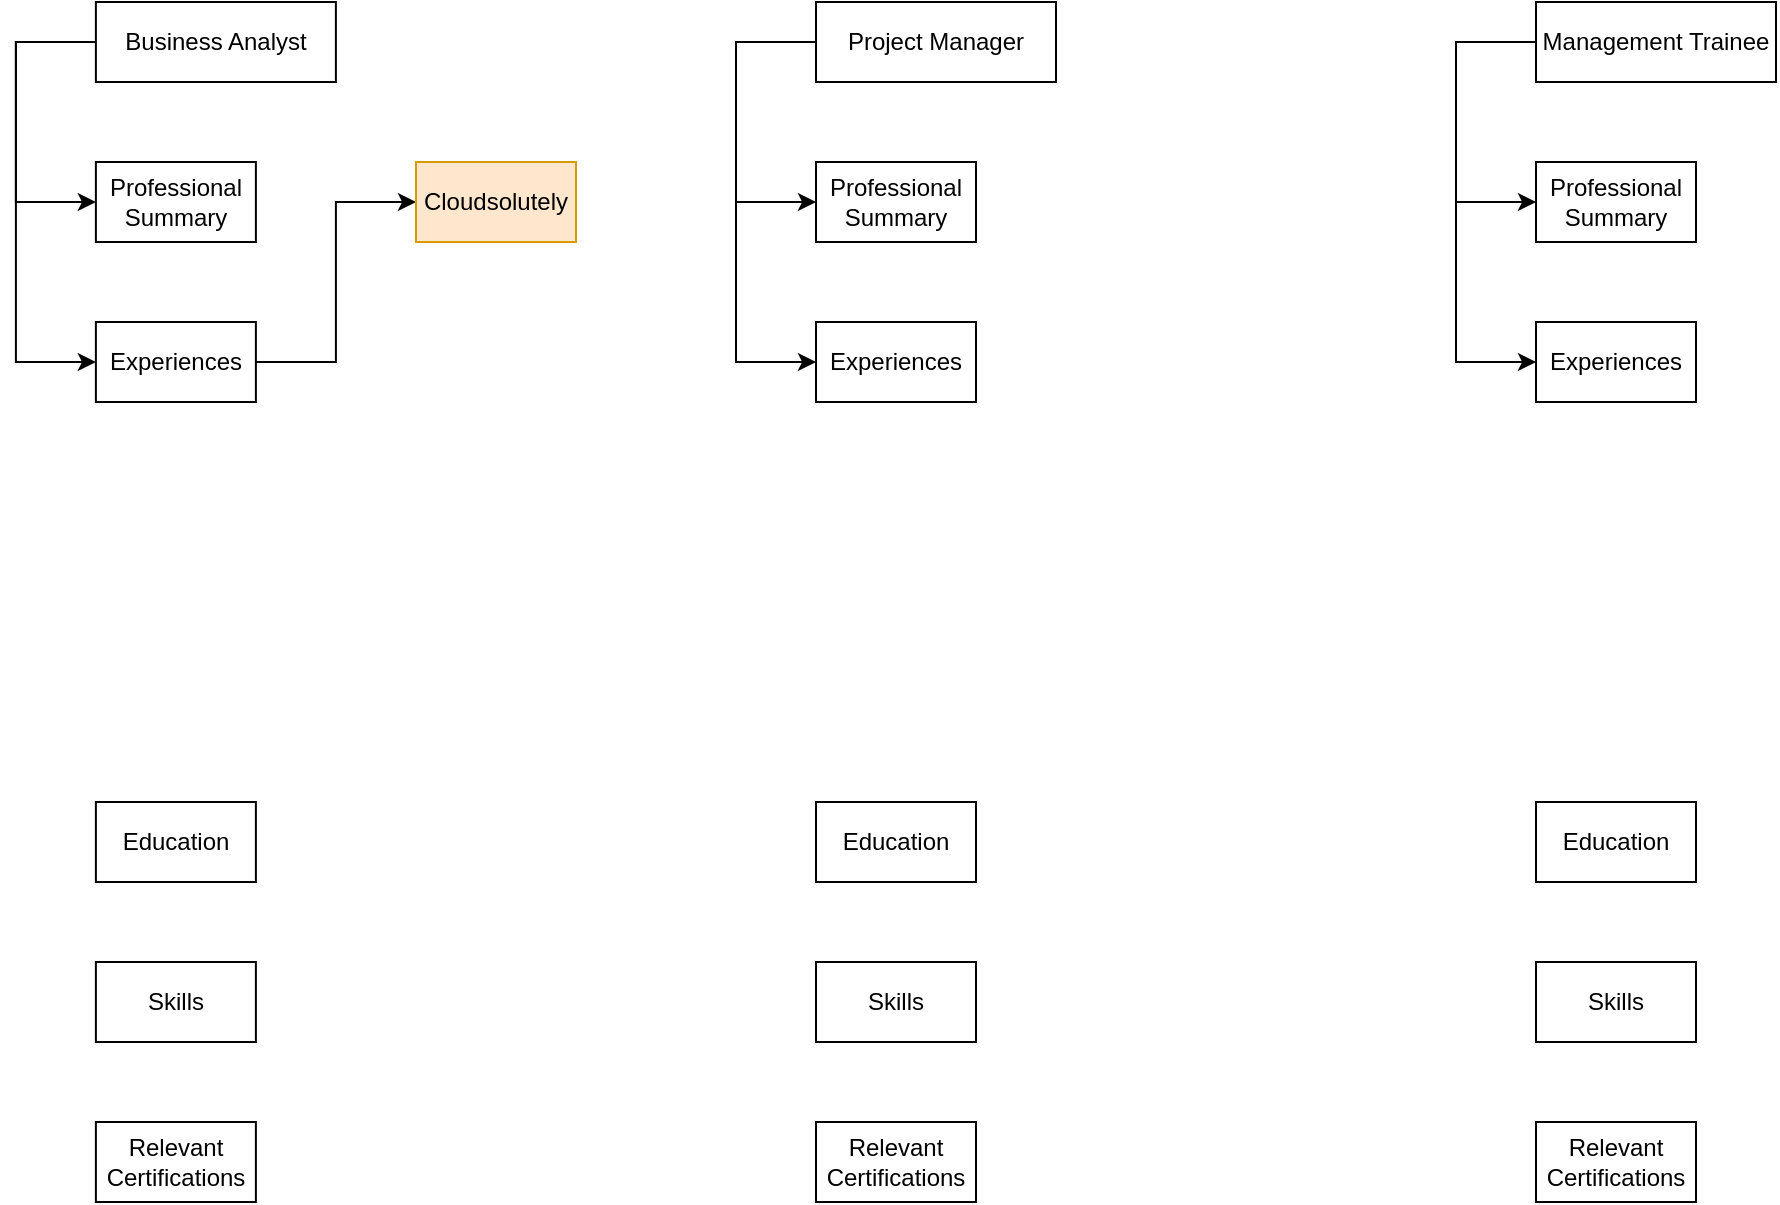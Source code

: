 <mxfile version="21.7.5" type="github">
  <diagram name="Page-1" id="_xVrftXHtBA14w__Zcmd">
    <mxGraphModel dx="880" dy="438" grid="1" gridSize="10" guides="1" tooltips="1" connect="1" arrows="1" fold="1" page="1" pageScale="1" pageWidth="1169" pageHeight="827" math="0" shadow="0">
      <root>
        <mxCell id="0" />
        <mxCell id="1" parent="0" />
        <mxCell id="lTfHK-Skdd9jw6mh1iIN-23" style="edgeStyle=orthogonalEdgeStyle;rounded=0;orthogonalLoop=1;jettySize=auto;html=1;entryX=0;entryY=0.5;entryDx=0;entryDy=0;" parent="1" source="YMPUX0MZRdsUtQvLtQR8-1" target="lTfHK-Skdd9jw6mh1iIN-3" edge="1">
          <mxGeometry relative="1" as="geometry">
            <Array as="points">
              <mxPoint x="79.94" y="60" />
              <mxPoint x="79.94" y="140" />
            </Array>
          </mxGeometry>
        </mxCell>
        <mxCell id="lTfHK-Skdd9jw6mh1iIN-24" style="edgeStyle=orthogonalEdgeStyle;rounded=0;orthogonalLoop=1;jettySize=auto;html=1;entryX=0;entryY=0.5;entryDx=0;entryDy=0;" parent="1" source="YMPUX0MZRdsUtQvLtQR8-1" target="lTfHK-Skdd9jw6mh1iIN-4" edge="1">
          <mxGeometry relative="1" as="geometry">
            <Array as="points">
              <mxPoint x="79.94" y="60" />
              <mxPoint x="79.94" y="220" />
            </Array>
          </mxGeometry>
        </mxCell>
        <mxCell id="YMPUX0MZRdsUtQvLtQR8-1" value="Business Analyst" style="rounded=0;whiteSpace=wrap;html=1;" parent="1" vertex="1">
          <mxGeometry x="119.94" y="40" width="120" height="40" as="geometry" />
        </mxCell>
        <mxCell id="d3kicpmaXHcUhWRQNjLc-1" style="edgeStyle=orthogonalEdgeStyle;rounded=0;orthogonalLoop=1;jettySize=auto;html=1;entryX=0;entryY=0.5;entryDx=0;entryDy=0;" parent="1" source="lTfHK-Skdd9jw6mh1iIN-1" target="lTfHK-Skdd9jw6mh1iIN-13" edge="1">
          <mxGeometry relative="1" as="geometry">
            <Array as="points">
              <mxPoint x="440" y="60" />
              <mxPoint x="440" y="140" />
            </Array>
          </mxGeometry>
        </mxCell>
        <mxCell id="d3kicpmaXHcUhWRQNjLc-3" style="edgeStyle=orthogonalEdgeStyle;rounded=0;orthogonalLoop=1;jettySize=auto;html=1;entryX=0;entryY=0.5;entryDx=0;entryDy=0;" parent="1" source="lTfHK-Skdd9jw6mh1iIN-1" target="lTfHK-Skdd9jw6mh1iIN-14" edge="1">
          <mxGeometry relative="1" as="geometry">
            <Array as="points">
              <mxPoint x="440" y="60" />
              <mxPoint x="440" y="220" />
            </Array>
          </mxGeometry>
        </mxCell>
        <mxCell id="lTfHK-Skdd9jw6mh1iIN-1" value="Project Manager" style="rounded=0;whiteSpace=wrap;html=1;" parent="1" vertex="1">
          <mxGeometry x="480" y="40" width="120" height="40" as="geometry" />
        </mxCell>
        <mxCell id="d3kicpmaXHcUhWRQNjLc-4" style="edgeStyle=orthogonalEdgeStyle;rounded=0;orthogonalLoop=1;jettySize=auto;html=1;entryX=0;entryY=0.5;entryDx=0;entryDy=0;" parent="1" source="lTfHK-Skdd9jw6mh1iIN-2" target="lTfHK-Skdd9jw6mh1iIN-18" edge="1">
          <mxGeometry relative="1" as="geometry">
            <Array as="points">
              <mxPoint x="800" y="60" />
              <mxPoint x="800" y="140" />
            </Array>
          </mxGeometry>
        </mxCell>
        <mxCell id="d3kicpmaXHcUhWRQNjLc-5" style="edgeStyle=orthogonalEdgeStyle;rounded=0;orthogonalLoop=1;jettySize=auto;html=1;entryX=0;entryY=0.5;entryDx=0;entryDy=0;" parent="1" source="lTfHK-Skdd9jw6mh1iIN-2" target="lTfHK-Skdd9jw6mh1iIN-19" edge="1">
          <mxGeometry relative="1" as="geometry">
            <Array as="points">
              <mxPoint x="800" y="60" />
              <mxPoint x="800" y="220" />
            </Array>
          </mxGeometry>
        </mxCell>
        <mxCell id="lTfHK-Skdd9jw6mh1iIN-2" value="Management Trainee" style="rounded=0;whiteSpace=wrap;html=1;" parent="1" vertex="1">
          <mxGeometry x="840" y="40" width="120" height="40" as="geometry" />
        </mxCell>
        <mxCell id="lTfHK-Skdd9jw6mh1iIN-3" value="Professional Summary" style="rounded=0;whiteSpace=wrap;html=1;" parent="1" vertex="1">
          <mxGeometry x="119.94" y="120" width="80" height="40" as="geometry" />
        </mxCell>
        <mxCell id="0tGOU6erVWOFm_Jh9sdv-2" style="edgeStyle=orthogonalEdgeStyle;rounded=0;orthogonalLoop=1;jettySize=auto;html=1;entryX=0;entryY=0.5;entryDx=0;entryDy=0;" edge="1" parent="1" source="lTfHK-Skdd9jw6mh1iIN-4" target="0tGOU6erVWOFm_Jh9sdv-1">
          <mxGeometry relative="1" as="geometry" />
        </mxCell>
        <mxCell id="lTfHK-Skdd9jw6mh1iIN-4" value="Experiences" style="rounded=0;whiteSpace=wrap;html=1;" parent="1" vertex="1">
          <mxGeometry x="119.94" y="200" width="80" height="40" as="geometry" />
        </mxCell>
        <mxCell id="lTfHK-Skdd9jw6mh1iIN-5" value="Education" style="rounded=0;whiteSpace=wrap;html=1;" parent="1" vertex="1">
          <mxGeometry x="119.94" y="440" width="80" height="40" as="geometry" />
        </mxCell>
        <mxCell id="lTfHK-Skdd9jw6mh1iIN-6" value="Skills" style="rounded=0;whiteSpace=wrap;html=1;" parent="1" vertex="1">
          <mxGeometry x="119.94" y="520" width="80" height="40" as="geometry" />
        </mxCell>
        <mxCell id="lTfHK-Skdd9jw6mh1iIN-7" value="Relevant Certifications" style="rounded=0;whiteSpace=wrap;html=1;" parent="1" vertex="1">
          <mxGeometry x="119.94" y="600" width="80" height="40" as="geometry" />
        </mxCell>
        <mxCell id="lTfHK-Skdd9jw6mh1iIN-13" value="Professional Summary" style="rounded=0;whiteSpace=wrap;html=1;" parent="1" vertex="1">
          <mxGeometry x="480" y="120" width="80" height="40" as="geometry" />
        </mxCell>
        <mxCell id="lTfHK-Skdd9jw6mh1iIN-14" value="Experiences" style="rounded=0;whiteSpace=wrap;html=1;" parent="1" vertex="1">
          <mxGeometry x="480" y="200" width="80" height="40" as="geometry" />
        </mxCell>
        <mxCell id="lTfHK-Skdd9jw6mh1iIN-15" value="Education" style="rounded=0;whiteSpace=wrap;html=1;" parent="1" vertex="1">
          <mxGeometry x="480" y="440" width="80" height="40" as="geometry" />
        </mxCell>
        <mxCell id="lTfHK-Skdd9jw6mh1iIN-16" value="Skills" style="rounded=0;whiteSpace=wrap;html=1;" parent="1" vertex="1">
          <mxGeometry x="480" y="520" width="80" height="40" as="geometry" />
        </mxCell>
        <mxCell id="lTfHK-Skdd9jw6mh1iIN-17" value="Relevant Certifications" style="rounded=0;whiteSpace=wrap;html=1;" parent="1" vertex="1">
          <mxGeometry x="480" y="600" width="80" height="40" as="geometry" />
        </mxCell>
        <mxCell id="lTfHK-Skdd9jw6mh1iIN-18" value="Professional Summary" style="rounded=0;whiteSpace=wrap;html=1;" parent="1" vertex="1">
          <mxGeometry x="840" y="120" width="80" height="40" as="geometry" />
        </mxCell>
        <mxCell id="lTfHK-Skdd9jw6mh1iIN-19" value="Experiences" style="rounded=0;whiteSpace=wrap;html=1;" parent="1" vertex="1">
          <mxGeometry x="840" y="200" width="80" height="40" as="geometry" />
        </mxCell>
        <mxCell id="lTfHK-Skdd9jw6mh1iIN-20" value="Education" style="rounded=0;whiteSpace=wrap;html=1;" parent="1" vertex="1">
          <mxGeometry x="840" y="440" width="80" height="40" as="geometry" />
        </mxCell>
        <mxCell id="lTfHK-Skdd9jw6mh1iIN-21" value="Skills" style="rounded=0;whiteSpace=wrap;html=1;" parent="1" vertex="1">
          <mxGeometry x="840" y="520" width="80" height="40" as="geometry" />
        </mxCell>
        <mxCell id="lTfHK-Skdd9jw6mh1iIN-22" value="Relevant Certifications" style="rounded=0;whiteSpace=wrap;html=1;" parent="1" vertex="1">
          <mxGeometry x="840" y="600" width="80" height="40" as="geometry" />
        </mxCell>
        <mxCell id="0tGOU6erVWOFm_Jh9sdv-1" value="Cloudsolutely" style="rounded=0;whiteSpace=wrap;html=1;fillColor=#ffe6cc;strokeColor=#d79b00;" vertex="1" parent="1">
          <mxGeometry x="280" y="120" width="80" height="40" as="geometry" />
        </mxCell>
      </root>
    </mxGraphModel>
  </diagram>
</mxfile>
